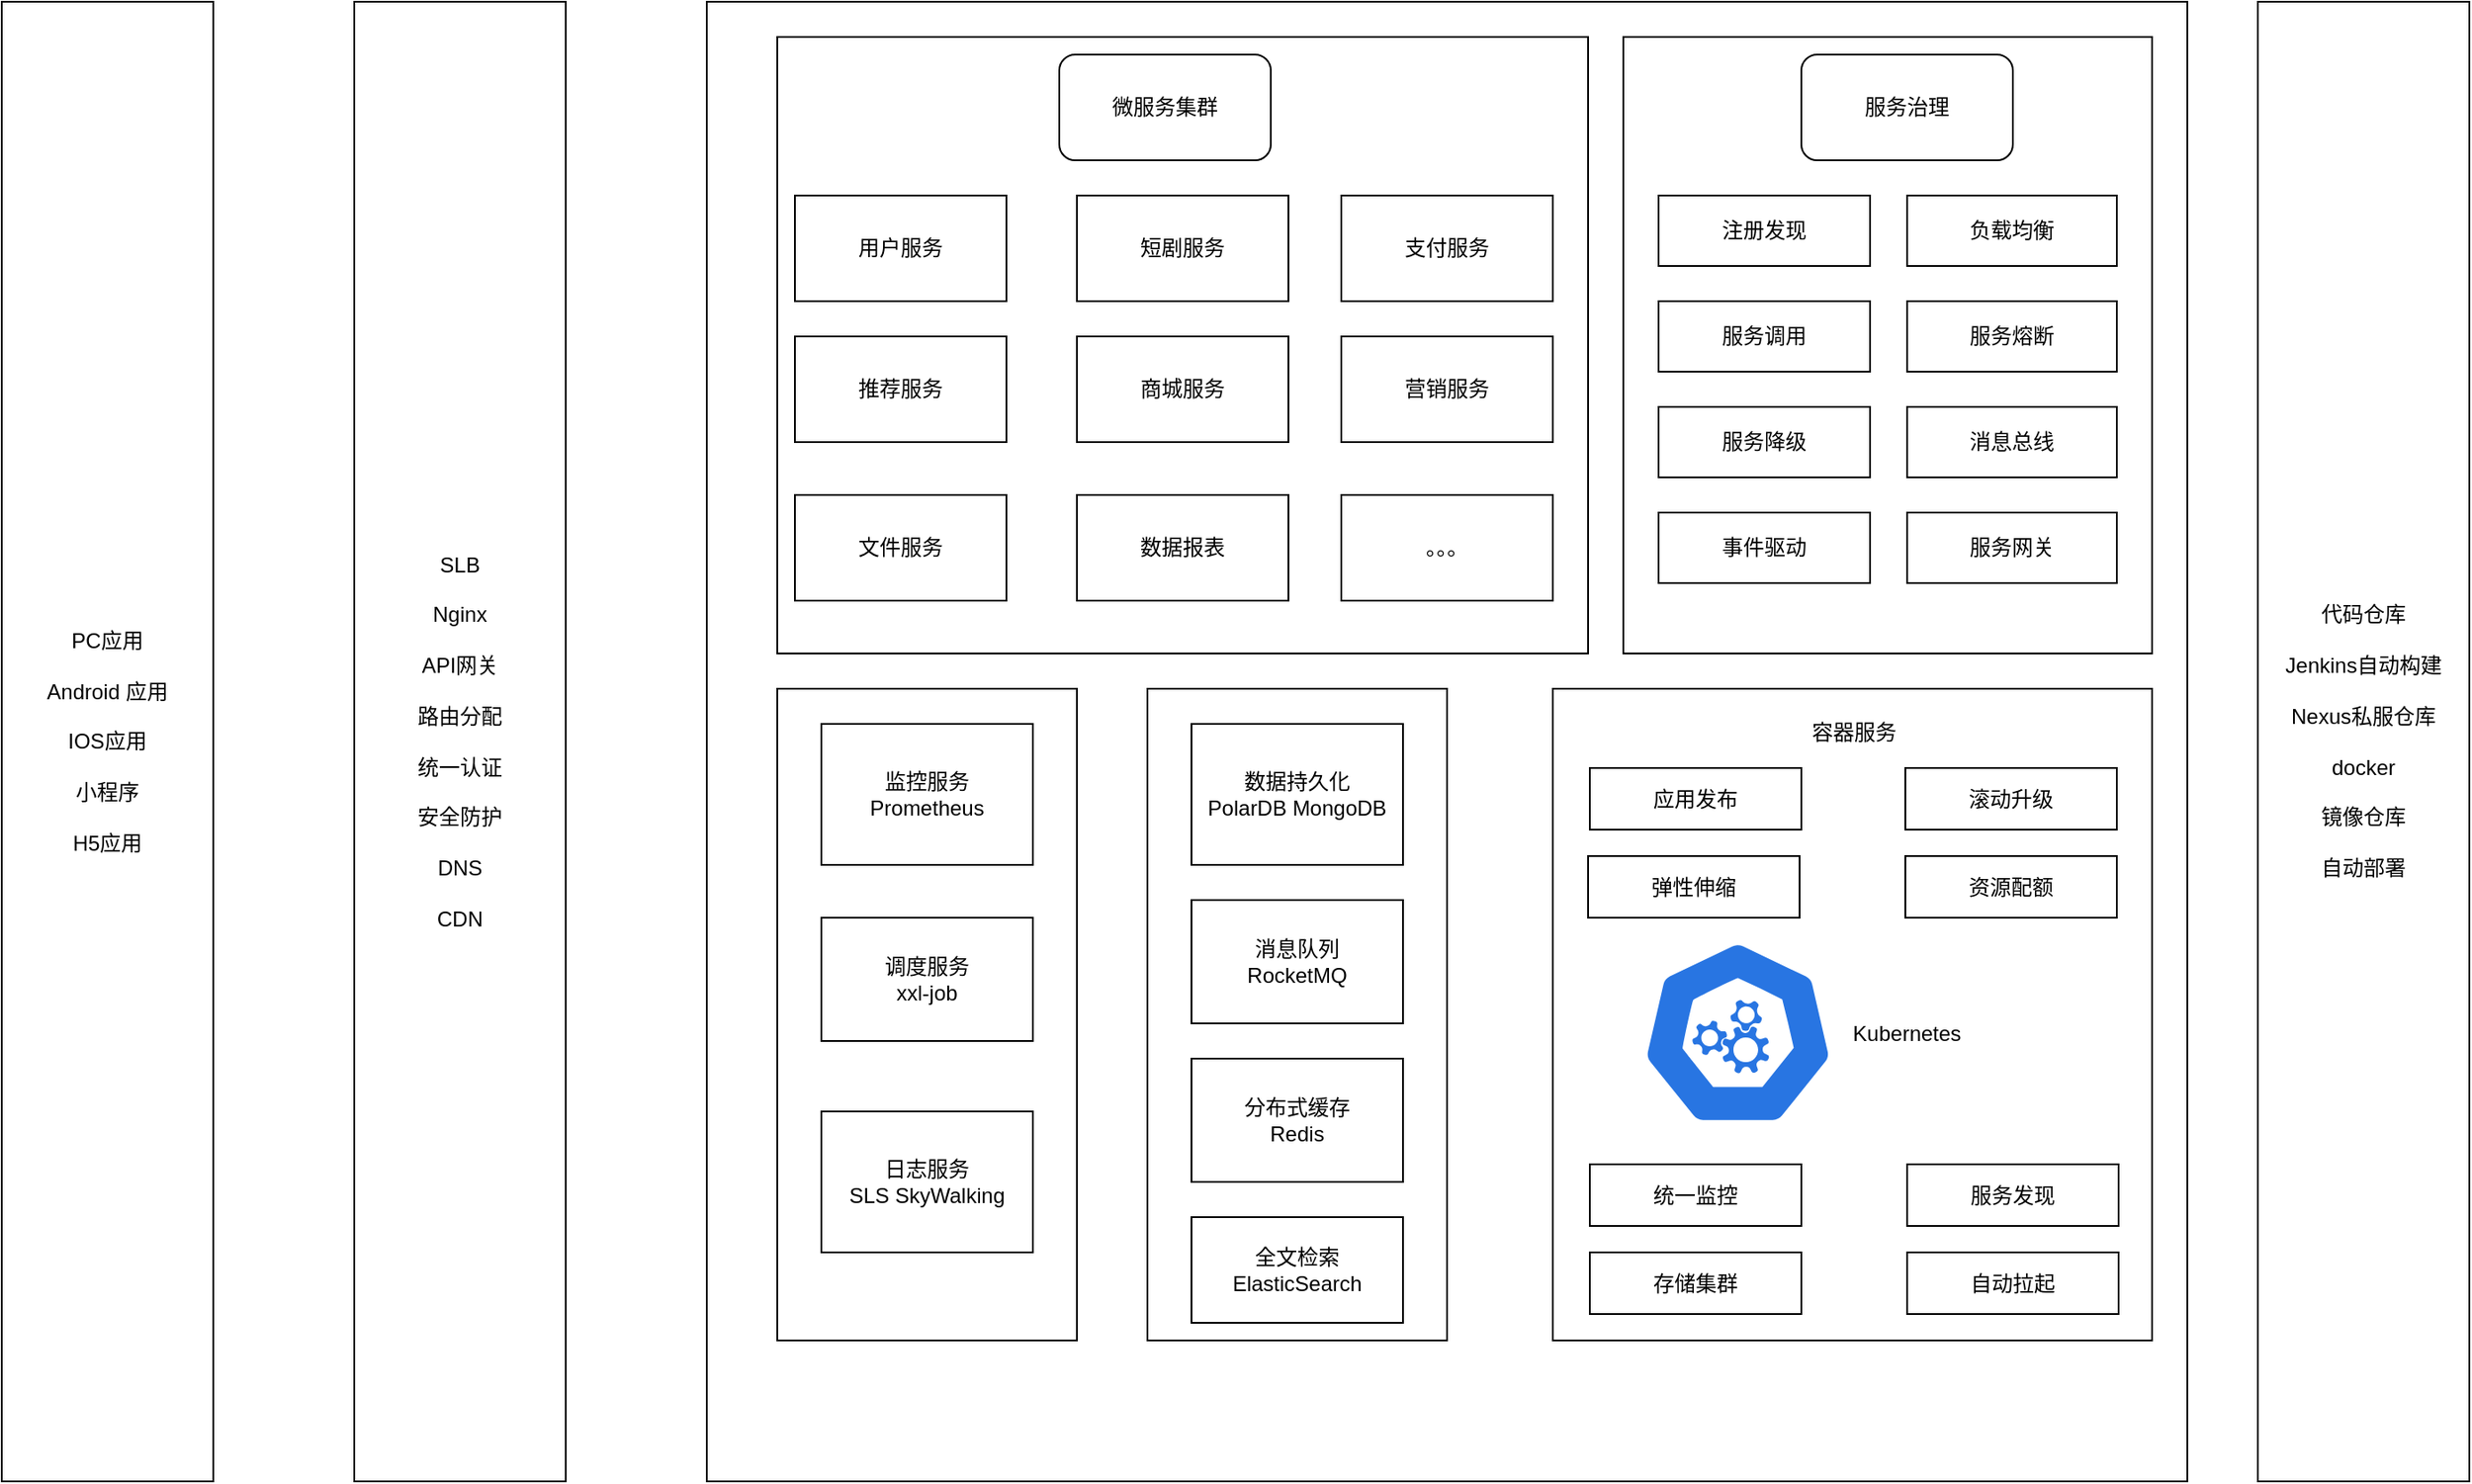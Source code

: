 <mxfile version="24.5.4" type="github">
  <diagram name="第 1 页" id="hvREsb8r1cl1gpEjWpVE">
    <mxGraphModel dx="1026" dy="651" grid="1" gridSize="10" guides="1" tooltips="1" connect="1" arrows="1" fold="1" page="1" pageScale="1" pageWidth="827" pageHeight="1169" math="0" shadow="0">
      <root>
        <mxCell id="0" />
        <mxCell id="1" parent="0" />
        <mxCell id="B9XWKBzIaASIvJAbRW1I-8" value="&lt;div&gt;PC应用&lt;/div&gt;&lt;div&gt;&lt;br&gt;&lt;/div&gt;&lt;div&gt;Android 应用&lt;/div&gt;&lt;div&gt;&lt;br&gt;&lt;/div&gt;&lt;div&gt;IOS应用&lt;/div&gt;&lt;div&gt;&lt;br&gt;&lt;/div&gt;&lt;div&gt;小程序&lt;/div&gt;&lt;div&gt;&lt;br&gt;&lt;/div&gt;&lt;div&gt;H5应用&lt;/div&gt;" style="rounded=0;whiteSpace=wrap;html=1;" vertex="1" parent="1">
          <mxGeometry x="160" y="120" width="120" height="840" as="geometry" />
        </mxCell>
        <mxCell id="B9XWKBzIaASIvJAbRW1I-9" value="SLB&lt;div&gt;&lt;br&gt;&lt;/div&gt;&lt;div&gt;Nginx&lt;/div&gt;&lt;div&gt;&lt;br&gt;&lt;/div&gt;&lt;div&gt;API网关&lt;/div&gt;&lt;div&gt;&lt;br&gt;&lt;/div&gt;&lt;div&gt;路由分配&lt;/div&gt;&lt;div&gt;&lt;br&gt;&lt;/div&gt;&lt;div&gt;统一认证&lt;/div&gt;&lt;div&gt;&lt;br&gt;&lt;/div&gt;&lt;div&gt;安全防护&lt;/div&gt;&lt;div&gt;&lt;br&gt;&lt;/div&gt;&lt;div&gt;DNS&lt;/div&gt;&lt;div&gt;&lt;br&gt;&lt;/div&gt;&lt;div&gt;CDN&lt;/div&gt;" style="rounded=0;whiteSpace=wrap;html=1;" vertex="1" parent="1">
          <mxGeometry x="360" y="120" width="120" height="840" as="geometry" />
        </mxCell>
        <mxCell id="B9XWKBzIaASIvJAbRW1I-10" value="" style="rounded=0;whiteSpace=wrap;html=1;" vertex="1" parent="1">
          <mxGeometry x="560" y="120" width="840" height="840" as="geometry" />
        </mxCell>
        <mxCell id="B9XWKBzIaASIvJAbRW1I-11" value="" style="rounded=0;whiteSpace=wrap;html=1;" vertex="1" parent="1">
          <mxGeometry x="600" y="140" width="460" height="350" as="geometry" />
        </mxCell>
        <mxCell id="B9XWKBzIaASIvJAbRW1I-12" value="代码仓库&lt;div&gt;&lt;br&gt;&lt;/div&gt;&lt;div&gt;Jenkins自动构建&lt;/div&gt;&lt;div&gt;&lt;br&gt;&lt;/div&gt;&lt;div&gt;Nexus私服仓库&lt;/div&gt;&lt;div&gt;&lt;br&gt;&lt;/div&gt;&lt;div&gt;docker&lt;/div&gt;&lt;div&gt;&lt;br&gt;&lt;/div&gt;&lt;div&gt;镜像仓库&lt;/div&gt;&lt;div&gt;&lt;br&gt;&lt;/div&gt;&lt;div&gt;自动部署&lt;/div&gt;" style="rounded=0;whiteSpace=wrap;html=1;" vertex="1" parent="1">
          <mxGeometry x="1440" y="120" width="120" height="840" as="geometry" />
        </mxCell>
        <mxCell id="B9XWKBzIaASIvJAbRW1I-13" value="微服务集群" style="rounded=1;whiteSpace=wrap;html=1;" vertex="1" parent="1">
          <mxGeometry x="760" y="150" width="120" height="60" as="geometry" />
        </mxCell>
        <mxCell id="B9XWKBzIaASIvJAbRW1I-14" value="用户服务" style="rounded=0;whiteSpace=wrap;html=1;" vertex="1" parent="1">
          <mxGeometry x="610" y="230" width="120" height="60" as="geometry" />
        </mxCell>
        <mxCell id="B9XWKBzIaASIvJAbRW1I-15" value="短剧服务" style="rounded=0;whiteSpace=wrap;html=1;" vertex="1" parent="1">
          <mxGeometry x="770" y="230" width="120" height="60" as="geometry" />
        </mxCell>
        <mxCell id="B9XWKBzIaASIvJAbRW1I-16" value="支付服务" style="rounded=0;whiteSpace=wrap;html=1;" vertex="1" parent="1">
          <mxGeometry x="920" y="230" width="120" height="60" as="geometry" />
        </mxCell>
        <mxCell id="B9XWKBzIaASIvJAbRW1I-17" value="推荐服务" style="rounded=0;whiteSpace=wrap;html=1;" vertex="1" parent="1">
          <mxGeometry x="610" y="310" width="120" height="60" as="geometry" />
        </mxCell>
        <mxCell id="B9XWKBzIaASIvJAbRW1I-18" value="商城服务" style="rounded=0;whiteSpace=wrap;html=1;" vertex="1" parent="1">
          <mxGeometry x="770" y="310" width="120" height="60" as="geometry" />
        </mxCell>
        <mxCell id="B9XWKBzIaASIvJAbRW1I-19" value="营销服务" style="rounded=0;whiteSpace=wrap;html=1;" vertex="1" parent="1">
          <mxGeometry x="920" y="310" width="120" height="60" as="geometry" />
        </mxCell>
        <mxCell id="B9XWKBzIaASIvJAbRW1I-20" value="文件服务" style="rounded=0;whiteSpace=wrap;html=1;" vertex="1" parent="1">
          <mxGeometry x="610" y="400" width="120" height="60" as="geometry" />
        </mxCell>
        <mxCell id="B9XWKBzIaASIvJAbRW1I-21" value="数据报表" style="rounded=0;whiteSpace=wrap;html=1;" vertex="1" parent="1">
          <mxGeometry x="770" y="400" width="120" height="60" as="geometry" />
        </mxCell>
        <mxCell id="B9XWKBzIaASIvJAbRW1I-22" value="。。。" style="rounded=0;whiteSpace=wrap;html=1;" vertex="1" parent="1">
          <mxGeometry x="920" y="400" width="120" height="60" as="geometry" />
        </mxCell>
        <mxCell id="B9XWKBzIaASIvJAbRW1I-23" value="" style="rounded=0;whiteSpace=wrap;html=1;" vertex="1" parent="1">
          <mxGeometry x="1080" y="140" width="300" height="350" as="geometry" />
        </mxCell>
        <mxCell id="B9XWKBzIaASIvJAbRW1I-24" value="服务治理" style="rounded=1;whiteSpace=wrap;html=1;" vertex="1" parent="1">
          <mxGeometry x="1181" y="150" width="120" height="60" as="geometry" />
        </mxCell>
        <mxCell id="B9XWKBzIaASIvJAbRW1I-25" value="注册发现" style="rounded=0;whiteSpace=wrap;html=1;" vertex="1" parent="1">
          <mxGeometry x="1100" y="230" width="120" height="40" as="geometry" />
        </mxCell>
        <mxCell id="B9XWKBzIaASIvJAbRW1I-26" value="负载均衡" style="rounded=0;whiteSpace=wrap;html=1;" vertex="1" parent="1">
          <mxGeometry x="1241" y="230" width="119" height="40" as="geometry" />
        </mxCell>
        <mxCell id="B9XWKBzIaASIvJAbRW1I-31" value="服务调用" style="rounded=0;whiteSpace=wrap;html=1;" vertex="1" parent="1">
          <mxGeometry x="1100" y="290" width="120" height="40" as="geometry" />
        </mxCell>
        <mxCell id="B9XWKBzIaASIvJAbRW1I-32" value="服务熔断" style="rounded=0;whiteSpace=wrap;html=1;" vertex="1" parent="1">
          <mxGeometry x="1241" y="290" width="119" height="40" as="geometry" />
        </mxCell>
        <mxCell id="B9XWKBzIaASIvJAbRW1I-33" value="服务降级" style="rounded=0;whiteSpace=wrap;html=1;" vertex="1" parent="1">
          <mxGeometry x="1100" y="350" width="120" height="40" as="geometry" />
        </mxCell>
        <mxCell id="B9XWKBzIaASIvJAbRW1I-34" value="消息总线" style="rounded=0;whiteSpace=wrap;html=1;" vertex="1" parent="1">
          <mxGeometry x="1241" y="350" width="119" height="40" as="geometry" />
        </mxCell>
        <mxCell id="B9XWKBzIaASIvJAbRW1I-35" value="事件驱动" style="rounded=0;whiteSpace=wrap;html=1;" vertex="1" parent="1">
          <mxGeometry x="1100" y="410" width="120" height="40" as="geometry" />
        </mxCell>
        <mxCell id="B9XWKBzIaASIvJAbRW1I-36" value="服务网关" style="rounded=0;whiteSpace=wrap;html=1;" vertex="1" parent="1">
          <mxGeometry x="1241" y="410" width="119" height="40" as="geometry" />
        </mxCell>
        <mxCell id="B9XWKBzIaASIvJAbRW1I-37" value="" style="rounded=0;whiteSpace=wrap;html=1;" vertex="1" parent="1">
          <mxGeometry x="600" y="510" width="170" height="370" as="geometry" />
        </mxCell>
        <mxCell id="B9XWKBzIaASIvJAbRW1I-38" value="调度服务&lt;div&gt;xxl-job&lt;/div&gt;" style="rounded=0;whiteSpace=wrap;html=1;" vertex="1" parent="1">
          <mxGeometry x="625" y="640" width="120" height="70" as="geometry" />
        </mxCell>
        <mxCell id="B9XWKBzIaASIvJAbRW1I-39" value="日志服务&lt;div&gt;SLS SkyWalking&lt;/div&gt;" style="rounded=0;whiteSpace=wrap;html=1;" vertex="1" parent="1">
          <mxGeometry x="625" y="750" width="120" height="80" as="geometry" />
        </mxCell>
        <mxCell id="B9XWKBzIaASIvJAbRW1I-41" value="监控服务&lt;div&gt;Prometheus&lt;/div&gt;" style="rounded=0;whiteSpace=wrap;html=1;" vertex="1" parent="1">
          <mxGeometry x="625" y="530" width="120" height="80" as="geometry" />
        </mxCell>
        <mxCell id="B9XWKBzIaASIvJAbRW1I-42" value="" style="rounded=0;whiteSpace=wrap;html=1;" vertex="1" parent="1">
          <mxGeometry x="810" y="510" width="170" height="370" as="geometry" />
        </mxCell>
        <mxCell id="B9XWKBzIaASIvJAbRW1I-43" value="消息队列&lt;div&gt;RocketMQ&lt;/div&gt;" style="rounded=0;whiteSpace=wrap;html=1;" vertex="1" parent="1">
          <mxGeometry x="835" y="630" width="120" height="70" as="geometry" />
        </mxCell>
        <mxCell id="B9XWKBzIaASIvJAbRW1I-44" value="分布式缓存&lt;div&gt;Redis&lt;/div&gt;" style="rounded=0;whiteSpace=wrap;html=1;" vertex="1" parent="1">
          <mxGeometry x="835" y="720" width="120" height="70" as="geometry" />
        </mxCell>
        <mxCell id="B9XWKBzIaASIvJAbRW1I-45" value="全文检索&lt;div&gt;ElasticSearch&lt;/div&gt;" style="rounded=0;whiteSpace=wrap;html=1;" vertex="1" parent="1">
          <mxGeometry x="835" y="810" width="120" height="60" as="geometry" />
        </mxCell>
        <mxCell id="B9XWKBzIaASIvJAbRW1I-46" value="数据持久化&lt;div&gt;PolarDB MongoDB&lt;/div&gt;" style="rounded=0;whiteSpace=wrap;html=1;" vertex="1" parent="1">
          <mxGeometry x="835" y="530" width="120" height="80" as="geometry" />
        </mxCell>
        <mxCell id="B9XWKBzIaASIvJAbRW1I-49" value="" style="rounded=0;whiteSpace=wrap;html=1;" vertex="1" parent="1">
          <mxGeometry x="1040" y="510" width="340" height="370" as="geometry" />
        </mxCell>
        <mxCell id="B9XWKBzIaASIvJAbRW1I-50" value="容器服务" style="text;html=1;align=center;verticalAlign=middle;whiteSpace=wrap;rounded=0;" vertex="1" parent="1">
          <mxGeometry x="1181" y="520" width="60" height="30" as="geometry" />
        </mxCell>
        <mxCell id="B9XWKBzIaASIvJAbRW1I-51" value="应用发布" style="rounded=0;whiteSpace=wrap;html=1;" vertex="1" parent="1">
          <mxGeometry x="1061" y="555" width="120" height="35" as="geometry" />
        </mxCell>
        <mxCell id="B9XWKBzIaASIvJAbRW1I-52" value="滚动升级" style="rounded=0;whiteSpace=wrap;html=1;" vertex="1" parent="1">
          <mxGeometry x="1240" y="555" width="120" height="35" as="geometry" />
        </mxCell>
        <mxCell id="B9XWKBzIaASIvJAbRW1I-54" value="弹性伸缩" style="rounded=0;whiteSpace=wrap;html=1;" vertex="1" parent="1">
          <mxGeometry x="1060" y="605" width="120" height="35" as="geometry" />
        </mxCell>
        <mxCell id="B9XWKBzIaASIvJAbRW1I-55" value="资源配额" style="rounded=0;whiteSpace=wrap;html=1;" vertex="1" parent="1">
          <mxGeometry x="1240" y="605" width="120" height="35" as="geometry" />
        </mxCell>
        <mxCell id="B9XWKBzIaASIvJAbRW1I-57" value="" style="aspect=fixed;sketch=0;html=1;dashed=0;whitespace=wrap;verticalLabelPosition=bottom;verticalAlign=top;fillColor=#2875E2;strokeColor=#ffffff;points=[[0.005,0.63,0],[0.1,0.2,0],[0.9,0.2,0],[0.5,0,0],[0.995,0.63,0],[0.72,0.99,0],[0.5,1,0],[0.28,0.99,0]];shape=mxgraph.kubernetes.icon2;prIcon=control_plane" vertex="1" parent="1">
          <mxGeometry x="1090" y="652.4" width="110" height="105.6" as="geometry" />
        </mxCell>
        <mxCell id="B9XWKBzIaASIvJAbRW1I-58" value="Kubernetes" style="text;html=1;align=center;verticalAlign=middle;whiteSpace=wrap;rounded=0;" vertex="1" parent="1">
          <mxGeometry x="1176" y="654" width="130" height="104" as="geometry" />
        </mxCell>
        <mxCell id="B9XWKBzIaASIvJAbRW1I-60" value="统一监控" style="rounded=0;whiteSpace=wrap;html=1;" vertex="1" parent="1">
          <mxGeometry x="1061" y="780" width="120" height="35" as="geometry" />
        </mxCell>
        <mxCell id="B9XWKBzIaASIvJAbRW1I-61" value="服务发现" style="rounded=0;whiteSpace=wrap;html=1;" vertex="1" parent="1">
          <mxGeometry x="1241" y="780" width="120" height="35" as="geometry" />
        </mxCell>
        <mxCell id="B9XWKBzIaASIvJAbRW1I-62" value="存储集群" style="rounded=0;whiteSpace=wrap;html=1;" vertex="1" parent="1">
          <mxGeometry x="1061" y="830" width="120" height="35" as="geometry" />
        </mxCell>
        <mxCell id="B9XWKBzIaASIvJAbRW1I-63" value="自动拉起" style="rounded=0;whiteSpace=wrap;html=1;" vertex="1" parent="1">
          <mxGeometry x="1241" y="830" width="120" height="35" as="geometry" />
        </mxCell>
      </root>
    </mxGraphModel>
  </diagram>
</mxfile>
